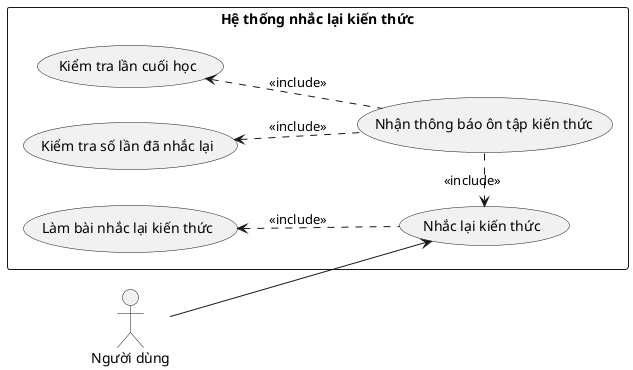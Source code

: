 @startuml
left to right direction
actor "Người dùng" as HocSinh

rectangle "Hệ thống nhắc lại kiến thức" {
    usecase "Nhắc lại kiến thức" as LamBai
    usecase "Làm bài nhắc lại kiến thức" as LamBai1
    usecase "Nhận thông báo ôn tập kiến thức" as ThongBao
    usecase "Kiểm tra lần cuối học" as KiemTraLanCuoi
    usecase "Kiểm tra số lần đã nhắc lại" as KiemTraSoLan

    KiemTraLanCuoi <.. ThongBao : <<include>>
    KiemTraSoLan <.. ThongBao : <<include>>
    ThongBao .> LamBai : <<include>>
    LamBai1 <.. LamBai : <<include>>
}

HocSinh --> LamBai

@enduml